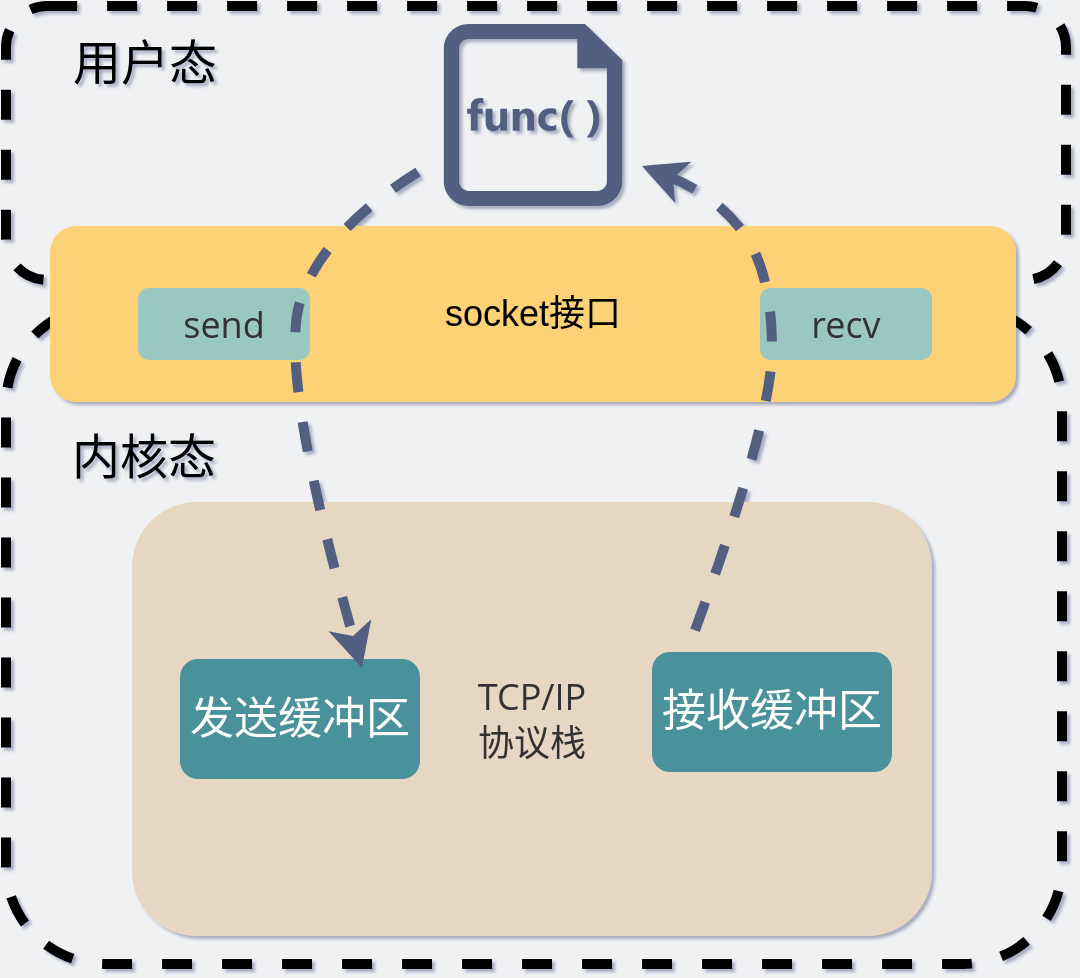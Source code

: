 <mxfile version="14.8.6" type="github">
  <diagram id="3228e29e-7158-1315-38df-8450db1d8a1d" name="Page-1">
    <mxGraphModel dx="1577" dy="1362" grid="0" gridSize="10" guides="1" tooltips="1" connect="1" arrows="1" fold="1" page="1" pageScale="1" pageWidth="600" pageHeight="550" background="#EFF1F3" math="0" shadow="1">
      <root>
        <mxCell id="0" />
        <mxCell id="1" parent="0" />
        <mxCell id="Zxyhw3o_makbFYxT9f12-17" value="" style="rounded=1;whiteSpace=wrap;html=1;dashed=1;strokeWidth=5;fillColor=none;" parent="1" vertex="1">
          <mxGeometry x="35" y="-364" width="528" height="329" as="geometry" />
        </mxCell>
        <mxCell id="Zxyhw3o_makbFYxT9f12-14" value="&lt;span style=&quot;color: rgb(51 , 51 , 51) ; font-family: &amp;#34;open sans&amp;#34; , &amp;#34;clear sans&amp;#34; , &amp;#34;helvetica neue&amp;#34; , &amp;#34;helvetica&amp;#34; , &amp;#34;arial&amp;#34; , sans-serif ; font-size: 18px&quot;&gt;&lt;font style=&quot;font-size: 18px&quot;&gt;TCP/IP&lt;br&gt;协议栈&lt;/font&gt;&lt;/span&gt;" style="rounded=1;whiteSpace=wrap;html=1;strokeColor=none;fontSize=18;labelBackgroundColor=none;fillColor=#E6D7C2;" parent="1" vertex="1">
          <mxGeometry x="98" y="-266" width="400" height="217" as="geometry" />
        </mxCell>
        <mxCell id="pCjDIv-f0e-wGzuPs2K4-11" value="&lt;font style=&quot;font-size: 22px&quot; color=&quot;#ffffff&quot;&gt;发送缓冲区&lt;/font&gt;" style="rounded=1;whiteSpace=wrap;html=1;fillColor=#4A919B;strokeColor=none;" parent="1" vertex="1">
          <mxGeometry x="122" y="-187.5" width="120" height="60" as="geometry" />
        </mxCell>
        <mxCell id="Zxyhw3o_makbFYxT9f12-7" value="" style="rounded=1;whiteSpace=wrap;html=1;dashed=1;strokeWidth=5;fillColor=none;" parent="1" vertex="1">
          <mxGeometry x="35" y="-514" width="530" height="137" as="geometry" />
        </mxCell>
        <mxCell id="Zxyhw3o_makbFYxT9f12-2" value="&lt;font style=&quot;font-size: 18px&quot;&gt;socket接口&lt;/font&gt;" style="rounded=1;whiteSpace=wrap;html=1;strokeColor=none;labelBackgroundColor=none;fillColor=#FDD276;" parent="1" vertex="1">
          <mxGeometry x="57" y="-404" width="483" height="88" as="geometry" />
        </mxCell>
        <mxCell id="Zxyhw3o_makbFYxT9f12-11" value="&lt;font style=&quot;font-size: 24px&quot;&gt;用户态&lt;/font&gt;" style="text;html=1;strokeColor=none;fillColor=none;align=center;verticalAlign=middle;whiteSpace=wrap;rounded=0;dashed=1;" parent="1" vertex="1">
          <mxGeometry x="38" y="-495" width="132.5" height="20" as="geometry" />
        </mxCell>
        <mxCell id="Zxyhw3o_makbFYxT9f12-12" value="&lt;font style=&quot;font-size: 24px&quot;&gt;内核态&lt;/font&gt;" style="text;html=1;strokeColor=none;align=center;verticalAlign=middle;whiteSpace=wrap;rounded=0;dashed=1;labelBackgroundColor=none;" parent="1" vertex="1">
          <mxGeometry x="53.25" y="-298" width="102" height="20" as="geometry" />
        </mxCell>
        <mxCell id="222Te1zxGotTQ1m0-dcR-1" value="&lt;span style=&quot;color: rgb(51 , 51 , 51) ; font-family: &amp;#34;open sans&amp;#34; , &amp;#34;clear sans&amp;#34; , &amp;#34;helvetica neue&amp;#34; , &amp;#34;helvetica&amp;#34; , &amp;#34;arial&amp;#34; , sans-serif&quot;&gt;&lt;font style=&quot;font-size: 18px&quot;&gt;send&lt;/font&gt;&lt;/span&gt;" style="rounded=1;whiteSpace=wrap;html=1;strokeColor=none;fillColor=#9AC7BF;labelBackgroundColor=none;" parent="1" vertex="1">
          <mxGeometry x="101" y="-373" width="86" height="36" as="geometry" />
        </mxCell>
        <mxCell id="222Te1zxGotTQ1m0-dcR-2" value="&lt;span style=&quot;color: rgb(51 , 51 , 51) ; font-family: &amp;#34;open sans&amp;#34; , &amp;#34;clear sans&amp;#34; , &amp;#34;helvetica neue&amp;#34; , &amp;#34;helvetica&amp;#34; , &amp;#34;arial&amp;#34; , sans-serif&quot;&gt;&lt;font style=&quot;font-size: 18px&quot;&gt;recv&lt;/font&gt;&lt;/span&gt;" style="rounded=1;whiteSpace=wrap;html=1;strokeColor=none;fillColor=#9AC7BF;labelBackgroundColor=none;" parent="1" vertex="1">
          <mxGeometry x="412" y="-373" width="86" height="36" as="geometry" />
        </mxCell>
        <mxCell id="222Te1zxGotTQ1m0-dcR-3" value="" style="aspect=fixed;pointerEvents=1;shadow=0;dashed=0;html=1;strokeColor=none;labelPosition=center;verticalLabelPosition=bottom;verticalAlign=top;align=center;shape=mxgraph.mscae.enterprise.code_file;fillColor=#535E80;" parent="1" vertex="1">
          <mxGeometry x="253.91" y="-505" width="89.18" height="91" as="geometry" />
        </mxCell>
        <mxCell id="222Te1zxGotTQ1m0-dcR-4" value="" style="curved=1;endArrow=classic;html=1;strokeColor=#535E80;strokeWidth=5;dashed=1;" parent="1" edge="1">
          <mxGeometry width="50" height="50" relative="1" as="geometry">
            <mxPoint x="241" y="-431" as="sourcePoint" />
            <mxPoint x="213" y="-183" as="targetPoint" />
            <Array as="points">
              <mxPoint x="193" y="-401" />
              <mxPoint x="171" y="-331" />
            </Array>
          </mxGeometry>
        </mxCell>
        <mxCell id="222Te1zxGotTQ1m0-dcR-5" value="" style="curved=1;endArrow=none;html=1;strokeColor=#535E80;strokeWidth=5;dashed=1;entryX=0.142;entryY=0.022;entryDx=0;entryDy=0;entryPerimeter=0;startArrow=classic;startFill=1;endFill=0;" parent="1" target="pCjDIv-f0e-wGzuPs2K4-12" edge="1">
          <mxGeometry width="50" height="50" relative="1" as="geometry">
            <mxPoint x="353" y="-434" as="sourcePoint" />
            <mxPoint x="353" y="-276" as="targetPoint" />
            <Array as="points">
              <mxPoint x="391" y="-419" />
              <mxPoint x="418" y="-380" />
              <mxPoint x="418" y="-305" />
            </Array>
          </mxGeometry>
        </mxCell>
        <mxCell id="pCjDIv-f0e-wGzuPs2K4-12" value="&lt;font style=&quot;font-size: 22px&quot; color=&quot;#ffffff&quot;&gt;接收缓冲区&lt;/font&gt;" style="rounded=1;whiteSpace=wrap;html=1;fillColor=#4A919B;strokeColor=none;" parent="1" vertex="1">
          <mxGeometry x="358" y="-191" width="120" height="60" as="geometry" />
        </mxCell>
      </root>
    </mxGraphModel>
  </diagram>
</mxfile>
